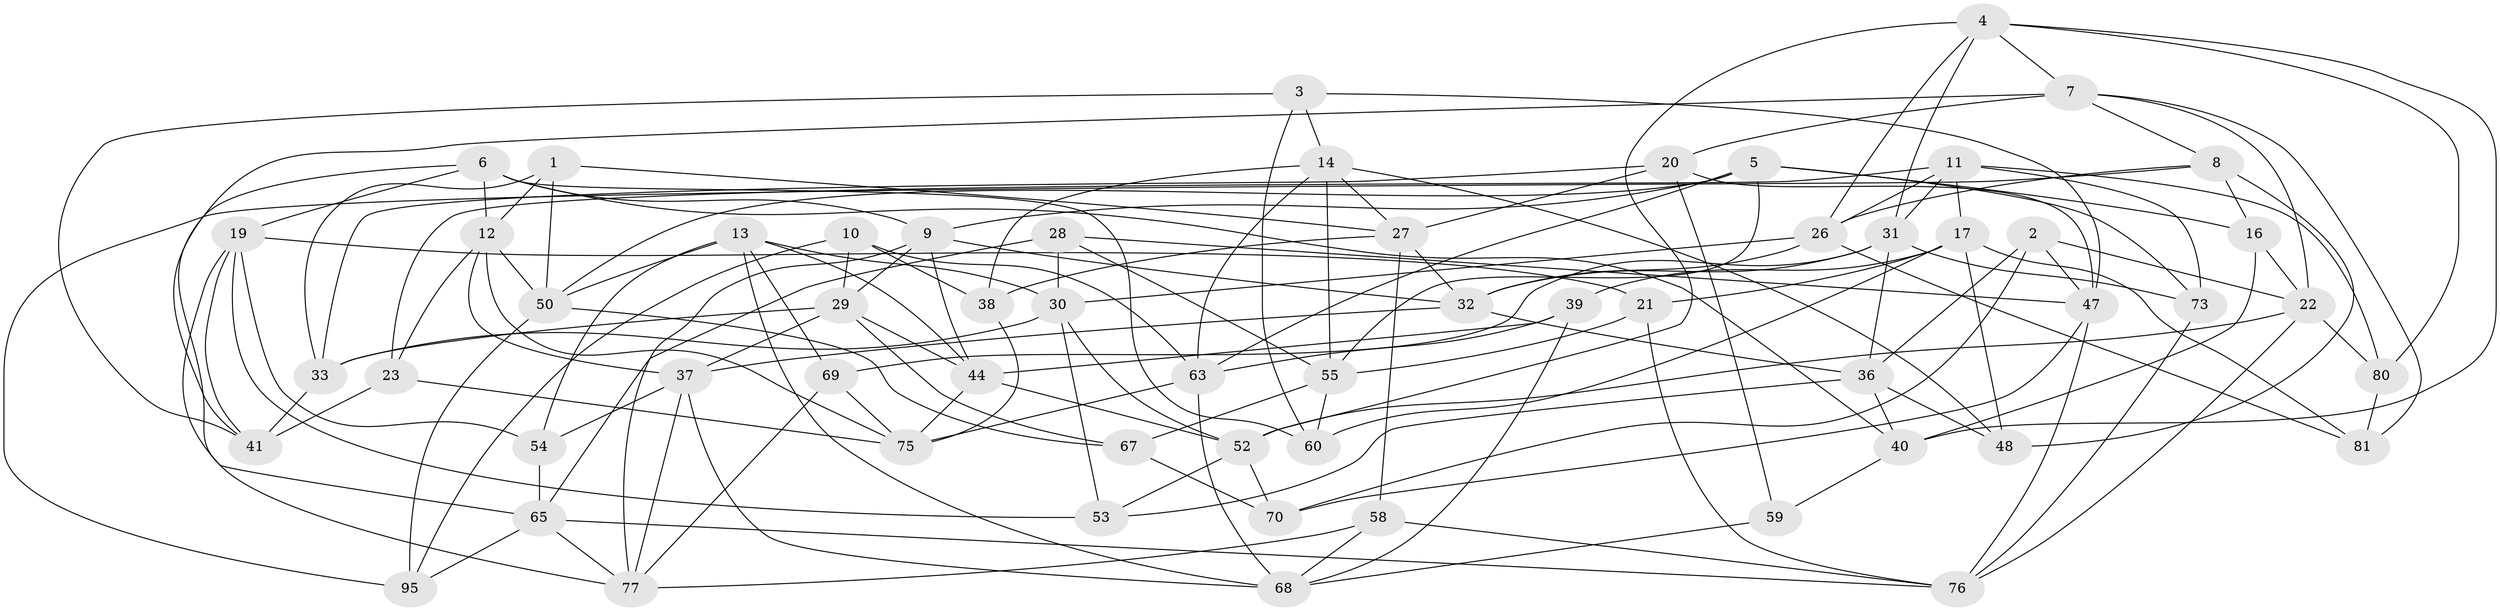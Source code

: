 // original degree distribution, {4: 1.0}
// Generated by graph-tools (version 1.1) at 2025/11/02/27/25 16:11:43]
// undirected, 59 vertices, 151 edges
graph export_dot {
graph [start="1"]
  node [color=gray90,style=filled];
  1;
  2;
  3;
  4 [super="+15"];
  5 [super="+62"];
  6 [super="+45"];
  7 [super="+34"];
  8 [super="+56"];
  9 [super="+18"];
  10;
  11 [super="+92"];
  12 [super="+25"];
  13 [super="+24"];
  14 [super="+87"];
  16 [super="+46"];
  17 [super="+64"];
  19 [super="+57"];
  20 [super="+85"];
  21;
  22 [super="+78"];
  23;
  26 [super="+93"];
  27 [super="+72"];
  28;
  29 [super="+84"];
  30 [super="+42"];
  31 [super="+82"];
  32 [super="+35"];
  33 [super="+91"];
  36 [super="+49"];
  37 [super="+43"];
  38;
  39;
  40 [super="+74"];
  41 [super="+51"];
  44 [super="+89"];
  47 [super="+88"];
  48;
  50 [super="+71"];
  52 [super="+61"];
  53;
  54;
  55 [super="+66"];
  58;
  59;
  60;
  63 [super="+96"];
  65 [super="+94"];
  67;
  68 [super="+83"];
  69;
  70;
  73;
  75 [super="+90"];
  76 [super="+86"];
  77 [super="+79"];
  80;
  81;
  95;
  1 -- 12;
  1 -- 33;
  1 -- 50;
  1 -- 27;
  2 -- 36;
  2 -- 47;
  2 -- 70;
  2 -- 22;
  3 -- 60;
  3 -- 41;
  3 -- 14;
  3 -- 47;
  4 -- 52;
  4 -- 7;
  4 -- 31;
  4 -- 80;
  4 -- 40;
  4 -- 26;
  5 -- 16;
  5 -- 50;
  5 -- 55;
  5 -- 73;
  5 -- 9;
  5 -- 63;
  6 -- 40;
  6 -- 65;
  6 -- 12;
  6 -- 9;
  6 -- 19;
  6 -- 60;
  7 -- 20;
  7 -- 81;
  7 -- 22;
  7 -- 8;
  7 -- 41;
  8 -- 16 [weight=2];
  8 -- 26;
  8 -- 95;
  8 -- 48;
  9 -- 32;
  9 -- 44;
  9 -- 29;
  9 -- 77;
  10 -- 63;
  10 -- 38;
  10 -- 95;
  10 -- 29;
  11 -- 23;
  11 -- 17;
  11 -- 31;
  11 -- 80;
  11 -- 73;
  11 -- 26;
  12 -- 23;
  12 -- 37;
  12 -- 50;
  12 -- 75;
  13 -- 54;
  13 -- 50;
  13 -- 69;
  13 -- 68;
  13 -- 30;
  13 -- 44;
  14 -- 63;
  14 -- 55;
  14 -- 48;
  14 -- 38;
  14 -- 27;
  16 -- 22;
  16 -- 40 [weight=2];
  17 -- 48;
  17 -- 60;
  17 -- 81;
  17 -- 21;
  17 -- 39;
  19 -- 54;
  19 -- 21;
  19 -- 53;
  19 -- 77;
  19 -- 41;
  20 -- 27;
  20 -- 59 [weight=2];
  20 -- 33;
  20 -- 47;
  21 -- 55;
  21 -- 76;
  22 -- 76;
  22 -- 80;
  22 -- 52;
  23 -- 75;
  23 -- 41;
  26 -- 32;
  26 -- 81;
  26 -- 30;
  27 -- 38;
  27 -- 32;
  27 -- 58;
  28 -- 65;
  28 -- 30;
  28 -- 47;
  28 -- 55;
  29 -- 44;
  29 -- 67;
  29 -- 33;
  29 -- 37;
  30 -- 52;
  30 -- 53;
  30 -- 33;
  31 -- 32;
  31 -- 73;
  31 -- 69;
  31 -- 36;
  32 -- 36;
  32 -- 37;
  33 -- 41 [weight=2];
  36 -- 53;
  36 -- 40;
  36 -- 48;
  37 -- 77;
  37 -- 54;
  37 -- 68;
  38 -- 75;
  39 -- 68;
  39 -- 63;
  39 -- 44;
  40 -- 59;
  44 -- 75;
  44 -- 52;
  47 -- 76;
  47 -- 70;
  50 -- 95;
  50 -- 67;
  52 -- 70;
  52 -- 53;
  54 -- 65;
  55 -- 67;
  55 -- 60;
  58 -- 77;
  58 -- 68;
  58 -- 76;
  59 -- 68;
  63 -- 68;
  63 -- 75;
  65 -- 76;
  65 -- 95;
  65 -- 77;
  67 -- 70;
  69 -- 77;
  69 -- 75;
  73 -- 76;
  80 -- 81;
}
